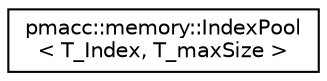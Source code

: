 digraph "Graphical Class Hierarchy"
{
 // LATEX_PDF_SIZE
  edge [fontname="Helvetica",fontsize="10",labelfontname="Helvetica",labelfontsize="10"];
  node [fontname="Helvetica",fontsize="10",shape=record];
  rankdir="LR";
  Node0 [label="pmacc::memory::IndexPool\l\< T_Index, T_maxSize \>",height=0.2,width=0.4,color="black", fillcolor="white", style="filled",URL="$structpmacc_1_1memory_1_1_index_pool.html",tooltip="A memory pool of dynamic size containing indices."];
}

